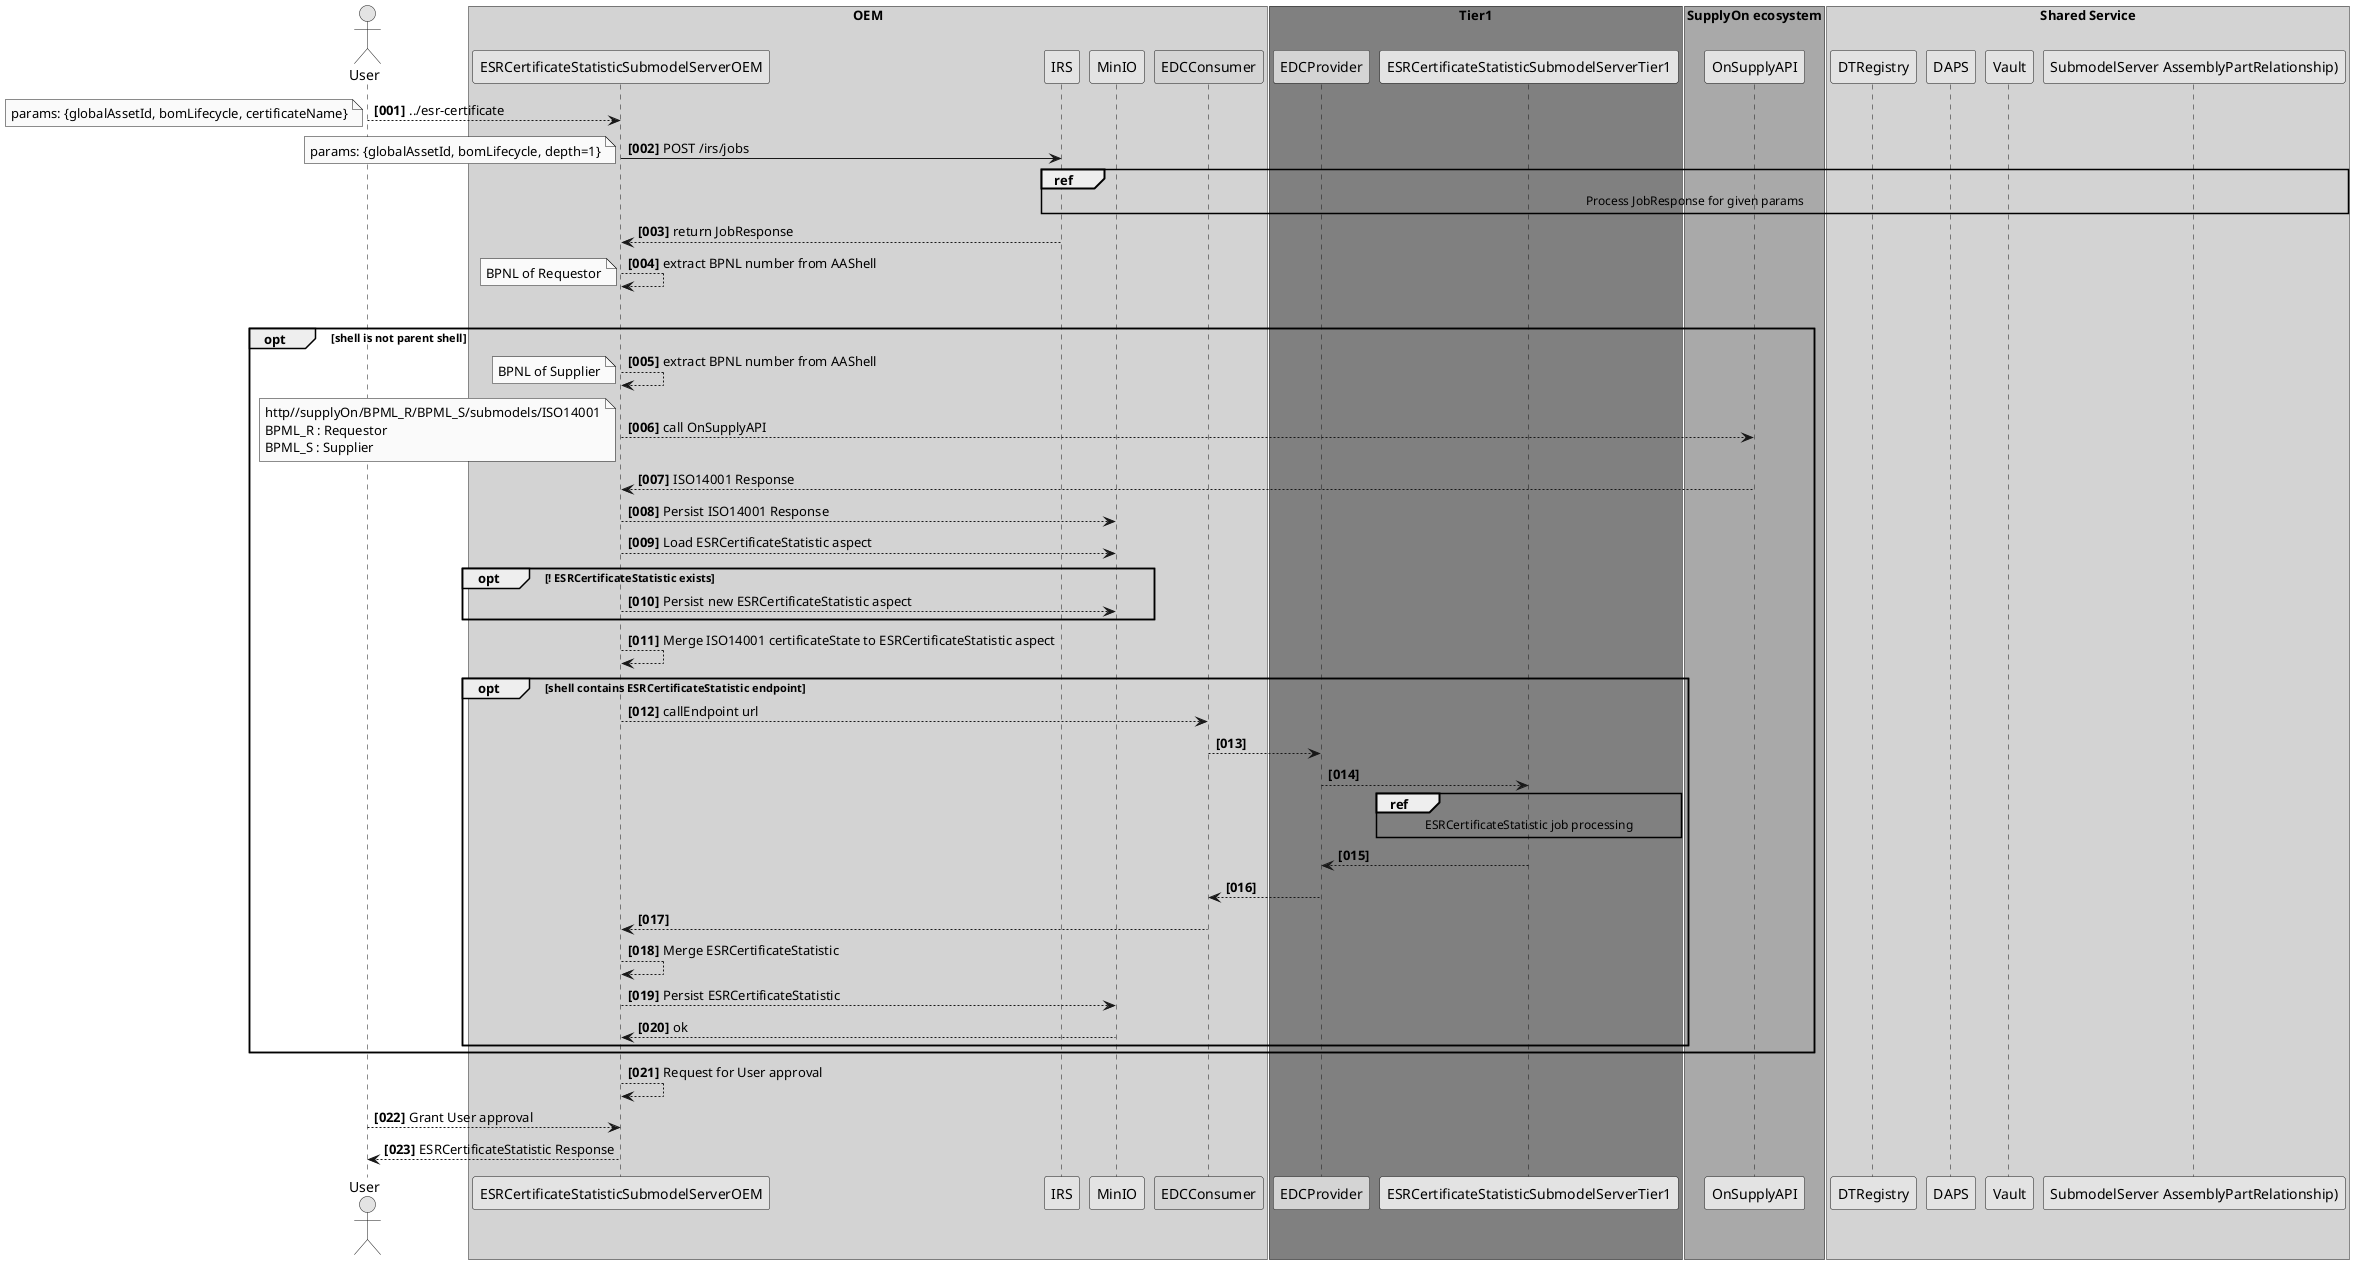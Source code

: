 @startuml
skinparam monochrome true
skinparam shadowing false

autonumber "<b>[000]"

actor User

box "OEM" #LightGrey
participant ESRCertificateStatisticSubmodelServerOEM as ESRSubServer
participant IRS as IRS
participant MinIO as MinIO
participant "EDCConsumer" as EDCConsumer #99FF99
end box

box "Tier1" #Grey
participant "EDCProvider" as EDCProvider #99FF99
participant ESRCertificateStatisticSubmodelServerTier1 as ESRSubServerTier1
end box

User --> ESRSubServer: ../esr-certificate
note left
params: {globalAssetId, bomLifecycle, certificateName}
end note
ESRSubServer -> IRS : POST /irs/jobs
note left
params: {globalAssetId, bomLifecycle, depth=1}
end note
ref over IRS, DTRegistry, DAPS, "SubmodelServer AssemblyPartRelationship)"
    Process JobResponse for given params
end ref
ESRSubServer <-- IRS : return JobResponse


ESRSubServer --> ESRSubServer: extract BPNL number from AAShell
note left
    BPNL of Requestor
end note

loop for each shell()
opt  shell is not parent shell
   ESRSubServer --> ESRSubServer : extract BPNL number from AAShell
   note left
       BPNL of Supplier
   end note

ESRSubServer -->  OnSupplyAPI : call OnSupplyAPI 
note left
    http//supplyOn/BPML_R/BPML_S/submodels/ISO14001
    BPML_R : Requestor
    BPML_S : Supplier
end note
ESRSubServer <--  OnSupplyAPI : ISO14001 Response
ESRSubServer --> MinIO : Persist ISO14001 Response
ESRSubServer --> MinIO : Load ESRCertificateStatistic aspect
opt ! ESRCertificateStatistic exists
    ESRSubServer --> MinIO : Persist new ESRCertificateStatistic aspect
end opt
ESRSubServer --> ESRSubServer : Merge ISO14001 certificateState to ESRCertificateStatistic aspect

opt shell contains ESRCertificateStatistic endpoint
    ESRSubServer --> EDCConsumer :  callEndpoint url
    EDCConsumer --> EDCProvider
    EDCProvider --> ESRSubServerTier1
    ref over ESRSubServerTier1
        ESRCertificateStatistic job processing
    end ref
    EDCProvider <-- ESRSubServerTier1
    EDCConsumer <-- EDCProvider
    ESRSubServer <-- EDCConsumer
    ESRSubServer --> ESRSubServer : Merge ESRCertificateStatistic
    ESRSubServer --> MinIO : Persist ESRCertificateStatistic
    ESRSubServer <-- MinIO : ok
end opt



end loop

ESRSubServer --> ESRSubServer : Request for User approval
User -->  ESRSubServer: Grant User approval

box "SupplyOn ecosystem" #DarkGrey
participant OnSupplyAPI
end box

box "Shared Service" #LightGrey

participant DTRegistry
participant DAPS
participant Vault
participant "SubmodelServer AssemblyPartRelationship)"
end box


User <-- ESRSubServer: ESRCertificateStatistic Response

@enduml